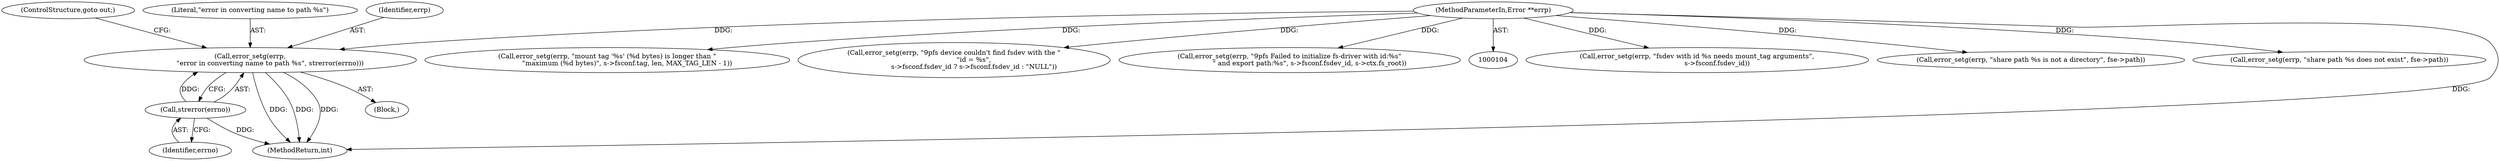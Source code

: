 digraph "0_qemu_4774718e5c194026ba5ee7a28d9be49be3080e42@pointer" {
"1000351" [label="(Call,error_setg(errp,\n                   \"error in converting name to path %s\", strerror(errno)))"];
"1000106" [label="(MethodParameterIn,Error **errp)"];
"1000354" [label="(Call,strerror(errno))"];
"1000215" [label="(Call,error_setg(errp, \"fsdev with id %s needs mount_tag arguments\",\n                   s->fsconf.fsdev_id))"];
"1000383" [label="(Call,error_setg(errp, \"share path %s is not a directory\", fse->path))"];
"1000368" [label="(Call,error_setg(errp, \"share path %s does not exist\", fse->path))"];
"1000355" [label="(Identifier,errno)"];
"1000356" [label="(ControlStructure,goto out;)"];
"1000415" [label="(MethodReturn,int)"];
"1000353" [label="(Literal,\"error in converting name to path %s\")"];
"1000267" [label="(Call,error_setg(errp, \"mount tag '%s' (%d bytes) is longer than \"\n                   \"maximum (%d bytes)\", s->fsconf.tag, len, MAX_TAG_LEN - 1))"];
"1000106" [label="(MethodParameterIn,Error **errp)"];
"1000352" [label="(Identifier,errp)"];
"1000191" [label="(Call,error_setg(errp, \"9pfs device couldn't find fsdev with the \"\n                   \"id = %s\",\n                   s->fsconf.fsdev_id ? s->fsconf.fsdev_id : \"NULL\"))"];
"1000324" [label="(Call,error_setg(errp, \"9pfs Failed to initialize fs-driver with id:%s\"\n                   \" and export path:%s\", s->fsconf.fsdev_id, s->ctx.fs_root))"];
"1000351" [label="(Call,error_setg(errp,\n                   \"error in converting name to path %s\", strerror(errno)))"];
"1000354" [label="(Call,strerror(errno))"];
"1000350" [label="(Block,)"];
"1000351" -> "1000350"  [label="AST: "];
"1000351" -> "1000354"  [label="CFG: "];
"1000352" -> "1000351"  [label="AST: "];
"1000353" -> "1000351"  [label="AST: "];
"1000354" -> "1000351"  [label="AST: "];
"1000356" -> "1000351"  [label="CFG: "];
"1000351" -> "1000415"  [label="DDG: "];
"1000351" -> "1000415"  [label="DDG: "];
"1000351" -> "1000415"  [label="DDG: "];
"1000106" -> "1000351"  [label="DDG: "];
"1000354" -> "1000351"  [label="DDG: "];
"1000106" -> "1000104"  [label="AST: "];
"1000106" -> "1000415"  [label="DDG: "];
"1000106" -> "1000191"  [label="DDG: "];
"1000106" -> "1000215"  [label="DDG: "];
"1000106" -> "1000267"  [label="DDG: "];
"1000106" -> "1000324"  [label="DDG: "];
"1000106" -> "1000368"  [label="DDG: "];
"1000106" -> "1000383"  [label="DDG: "];
"1000354" -> "1000355"  [label="CFG: "];
"1000355" -> "1000354"  [label="AST: "];
"1000354" -> "1000415"  [label="DDG: "];
}
